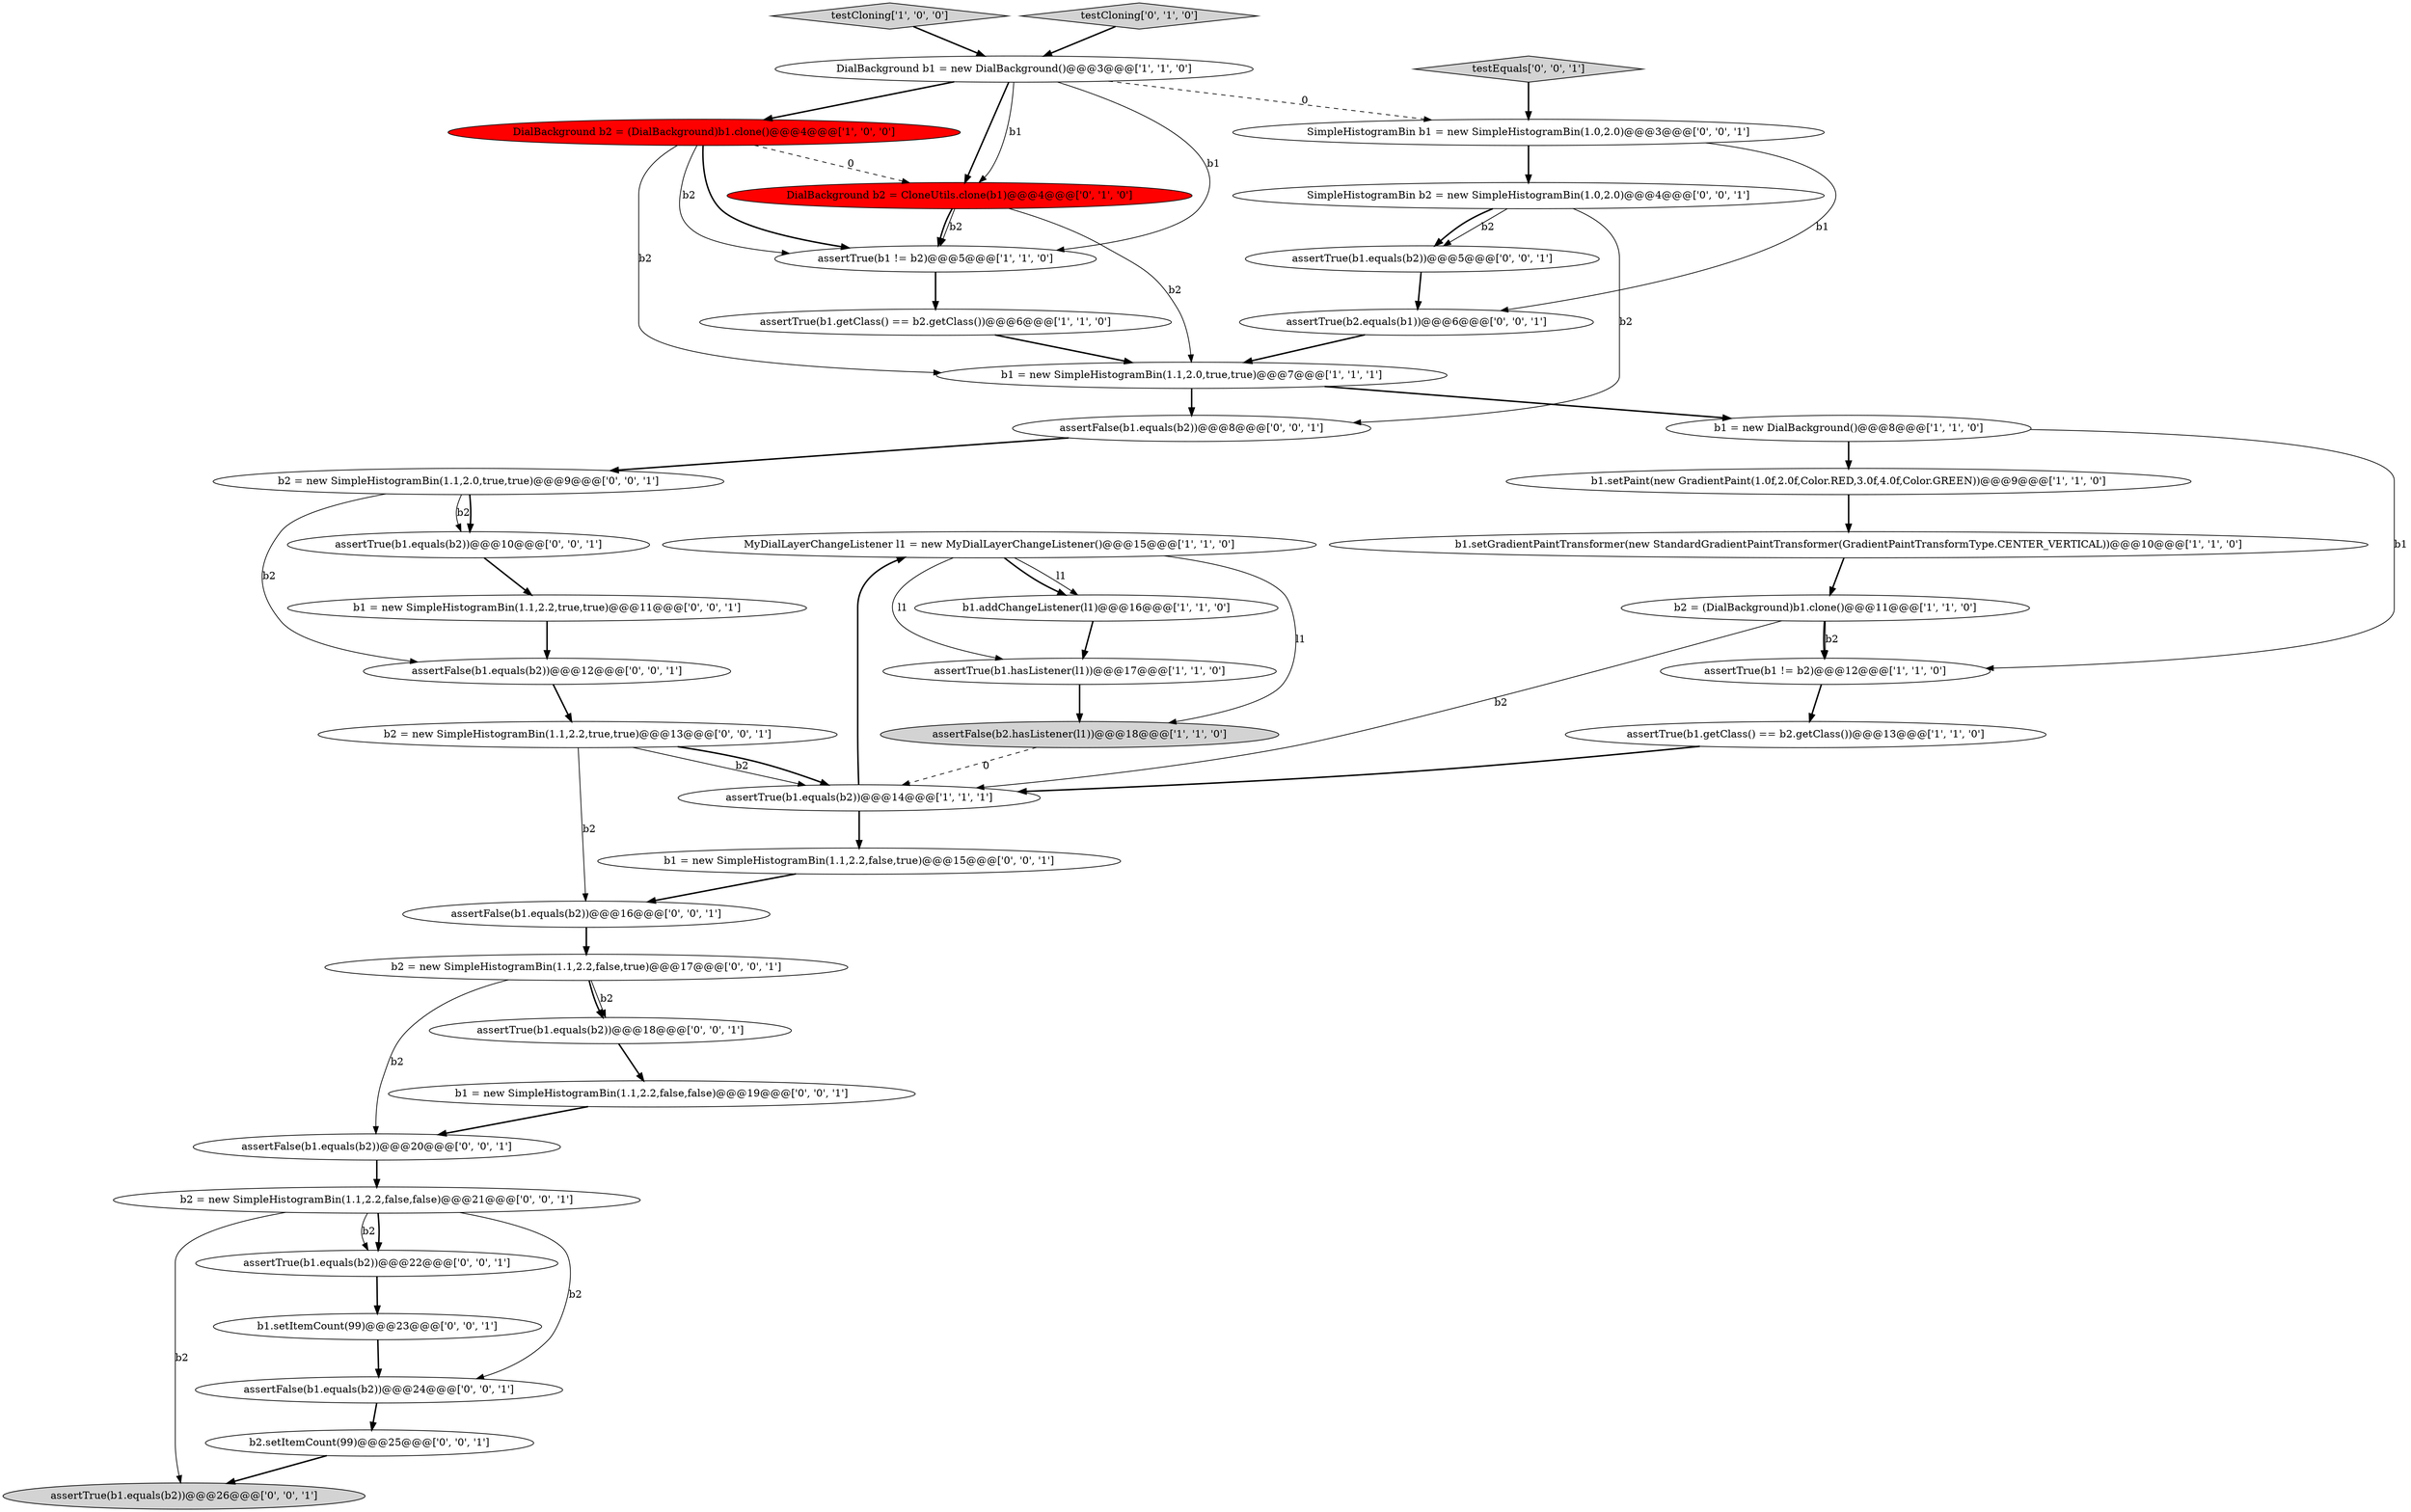 digraph {
9 [style = filled, label = "MyDialLayerChangeListener l1 = new MyDialLayerChangeListener()@@@15@@@['1', '1', '0']", fillcolor = white, shape = ellipse image = "AAA0AAABBB1BBB"];
30 [style = filled, label = "assertTrue(b1.equals(b2))@@@10@@@['0', '0', '1']", fillcolor = white, shape = ellipse image = "AAA0AAABBB3BBB"];
0 [style = filled, label = "b2 = (DialBackground)b1.clone()@@@11@@@['1', '1', '0']", fillcolor = white, shape = ellipse image = "AAA0AAABBB1BBB"];
11 [style = filled, label = "b1.addChangeListener(l1)@@@16@@@['1', '1', '0']", fillcolor = white, shape = ellipse image = "AAA0AAABBB1BBB"];
26 [style = filled, label = "assertTrue(b1.equals(b2))@@@26@@@['0', '0', '1']", fillcolor = lightgray, shape = ellipse image = "AAA0AAABBB3BBB"];
35 [style = filled, label = "b2 = new SimpleHistogramBin(1.1,2.0,true,true)@@@9@@@['0', '0', '1']", fillcolor = white, shape = ellipse image = "AAA0AAABBB3BBB"];
27 [style = filled, label = "assertTrue(b1.equals(b2))@@@22@@@['0', '0', '1']", fillcolor = white, shape = ellipse image = "AAA0AAABBB3BBB"];
40 [style = filled, label = "assertFalse(b1.equals(b2))@@@20@@@['0', '0', '1']", fillcolor = white, shape = ellipse image = "AAA0AAABBB3BBB"];
12 [style = filled, label = "b1 = new SimpleHistogramBin(1.1,2.0,true,true)@@@7@@@['1', '1', '1']", fillcolor = white, shape = ellipse image = "AAA0AAABBB1BBB"];
10 [style = filled, label = "assertTrue(b1.getClass() == b2.getClass())@@@13@@@['1', '1', '0']", fillcolor = white, shape = ellipse image = "AAA0AAABBB1BBB"];
32 [style = filled, label = "b2 = new SimpleHistogramBin(1.1,2.2,false,true)@@@17@@@['0', '0', '1']", fillcolor = white, shape = ellipse image = "AAA0AAABBB3BBB"];
34 [style = filled, label = "assertFalse(b1.equals(b2))@@@16@@@['0', '0', '1']", fillcolor = white, shape = ellipse image = "AAA0AAABBB3BBB"];
8 [style = filled, label = "assertTrue(b1 != b2)@@@12@@@['1', '1', '0']", fillcolor = white, shape = ellipse image = "AAA0AAABBB1BBB"];
38 [style = filled, label = "SimpleHistogramBin b1 = new SimpleHistogramBin(1.0,2.0)@@@3@@@['0', '0', '1']", fillcolor = white, shape = ellipse image = "AAA0AAABBB3BBB"];
36 [style = filled, label = "b1 = new SimpleHistogramBin(1.1,2.2,false,true)@@@15@@@['0', '0', '1']", fillcolor = white, shape = ellipse image = "AAA0AAABBB3BBB"];
37 [style = filled, label = "b1 = new SimpleHistogramBin(1.1,2.2,false,false)@@@19@@@['0', '0', '1']", fillcolor = white, shape = ellipse image = "AAA0AAABBB3BBB"];
1 [style = filled, label = "DialBackground b1 = new DialBackground()@@@3@@@['1', '1', '0']", fillcolor = white, shape = ellipse image = "AAA0AAABBB1BBB"];
16 [style = filled, label = "b1.setGradientPaintTransformer(new StandardGradientPaintTransformer(GradientPaintTransformType.CENTER_VERTICAL))@@@10@@@['1', '1', '0']", fillcolor = white, shape = ellipse image = "AAA0AAABBB1BBB"];
19 [style = filled, label = "b2 = new SimpleHistogramBin(1.1,2.2,true,true)@@@13@@@['0', '0', '1']", fillcolor = white, shape = ellipse image = "AAA0AAABBB3BBB"];
22 [style = filled, label = "assertTrue(b1.equals(b2))@@@5@@@['0', '0', '1']", fillcolor = white, shape = ellipse image = "AAA0AAABBB3BBB"];
23 [style = filled, label = "assertTrue(b1.equals(b2))@@@18@@@['0', '0', '1']", fillcolor = white, shape = ellipse image = "AAA0AAABBB3BBB"];
33 [style = filled, label = "SimpleHistogramBin b2 = new SimpleHistogramBin(1.0,2.0)@@@4@@@['0', '0', '1']", fillcolor = white, shape = ellipse image = "AAA0AAABBB3BBB"];
4 [style = filled, label = "assertFalse(b2.hasListener(l1))@@@18@@@['1', '1', '0']", fillcolor = lightgray, shape = ellipse image = "AAA0AAABBB1BBB"];
15 [style = filled, label = "b1 = new DialBackground()@@@8@@@['1', '1', '0']", fillcolor = white, shape = ellipse image = "AAA0AAABBB1BBB"];
24 [style = filled, label = "assertFalse(b1.equals(b2))@@@8@@@['0', '0', '1']", fillcolor = white, shape = ellipse image = "AAA0AAABBB3BBB"];
3 [style = filled, label = "b1.setPaint(new GradientPaint(1.0f,2.0f,Color.RED,3.0f,4.0f,Color.GREEN))@@@9@@@['1', '1', '0']", fillcolor = white, shape = ellipse image = "AAA0AAABBB1BBB"];
7 [style = filled, label = "assertTrue(b1 != b2)@@@5@@@['1', '1', '0']", fillcolor = white, shape = ellipse image = "AAA0AAABBB1BBB"];
14 [style = filled, label = "assertTrue(b1.hasListener(l1))@@@17@@@['1', '1', '0']", fillcolor = white, shape = ellipse image = "AAA0AAABBB1BBB"];
25 [style = filled, label = "testEquals['0', '0', '1']", fillcolor = lightgray, shape = diamond image = "AAA0AAABBB3BBB"];
21 [style = filled, label = "b2 = new SimpleHistogramBin(1.1,2.2,false,false)@@@21@@@['0', '0', '1']", fillcolor = white, shape = ellipse image = "AAA0AAABBB3BBB"];
41 [style = filled, label = "assertFalse(b1.equals(b2))@@@24@@@['0', '0', '1']", fillcolor = white, shape = ellipse image = "AAA0AAABBB3BBB"];
5 [style = filled, label = "testCloning['1', '0', '0']", fillcolor = lightgray, shape = diamond image = "AAA0AAABBB1BBB"];
28 [style = filled, label = "b2.setItemCount(99)@@@25@@@['0', '0', '1']", fillcolor = white, shape = ellipse image = "AAA0AAABBB3BBB"];
17 [style = filled, label = "DialBackground b2 = CloneUtils.clone(b1)@@@4@@@['0', '1', '0']", fillcolor = red, shape = ellipse image = "AAA1AAABBB2BBB"];
31 [style = filled, label = "b1 = new SimpleHistogramBin(1.1,2.2,true,true)@@@11@@@['0', '0', '1']", fillcolor = white, shape = ellipse image = "AAA0AAABBB3BBB"];
39 [style = filled, label = "assertFalse(b1.equals(b2))@@@12@@@['0', '0', '1']", fillcolor = white, shape = ellipse image = "AAA0AAABBB3BBB"];
18 [style = filled, label = "testCloning['0', '1', '0']", fillcolor = lightgray, shape = diamond image = "AAA0AAABBB2BBB"];
29 [style = filled, label = "b1.setItemCount(99)@@@23@@@['0', '0', '1']", fillcolor = white, shape = ellipse image = "AAA0AAABBB3BBB"];
20 [style = filled, label = "assertTrue(b2.equals(b1))@@@6@@@['0', '0', '1']", fillcolor = white, shape = ellipse image = "AAA0AAABBB3BBB"];
6 [style = filled, label = "DialBackground b2 = (DialBackground)b1.clone()@@@4@@@['1', '0', '0']", fillcolor = red, shape = ellipse image = "AAA1AAABBB1BBB"];
2 [style = filled, label = "assertTrue(b1.getClass() == b2.getClass())@@@6@@@['1', '1', '0']", fillcolor = white, shape = ellipse image = "AAA0AAABBB1BBB"];
13 [style = filled, label = "assertTrue(b1.equals(b2))@@@14@@@['1', '1', '1']", fillcolor = white, shape = ellipse image = "AAA0AAABBB1BBB"];
32->23 [style = solid, label="b2"];
8->10 [style = bold, label=""];
35->39 [style = solid, label="b2"];
39->19 [style = bold, label=""];
16->0 [style = bold, label=""];
32->23 [style = bold, label=""];
9->11 [style = bold, label=""];
19->34 [style = solid, label="b2"];
11->14 [style = bold, label=""];
21->27 [style = bold, label=""];
24->35 [style = bold, label=""];
1->17 [style = solid, label="b1"];
38->20 [style = solid, label="b1"];
6->7 [style = solid, label="b2"];
29->41 [style = bold, label=""];
15->8 [style = solid, label="b1"];
35->30 [style = solid, label="b2"];
12->15 [style = bold, label=""];
1->7 [style = solid, label="b1"];
28->26 [style = bold, label=""];
6->17 [style = dashed, label="0"];
17->7 [style = solid, label="b2"];
9->4 [style = solid, label="l1"];
12->24 [style = bold, label=""];
3->16 [style = bold, label=""];
15->3 [style = bold, label=""];
21->41 [style = solid, label="b2"];
2->12 [style = bold, label=""];
19->13 [style = solid, label="b2"];
1->17 [style = bold, label=""];
41->28 [style = bold, label=""];
17->7 [style = bold, label=""];
5->1 [style = bold, label=""];
37->40 [style = bold, label=""];
1->6 [style = bold, label=""];
23->37 [style = bold, label=""];
19->13 [style = bold, label=""];
9->11 [style = solid, label="l1"];
10->13 [style = bold, label=""];
18->1 [style = bold, label=""];
22->20 [style = bold, label=""];
32->40 [style = solid, label="b2"];
30->31 [style = bold, label=""];
7->2 [style = bold, label=""];
0->13 [style = solid, label="b2"];
21->27 [style = solid, label="b2"];
13->36 [style = bold, label=""];
33->24 [style = solid, label="b2"];
20->12 [style = bold, label=""];
0->8 [style = bold, label=""];
6->12 [style = solid, label="b2"];
0->8 [style = solid, label="b2"];
9->14 [style = solid, label="l1"];
21->26 [style = solid, label="b2"];
1->38 [style = dashed, label="0"];
34->32 [style = bold, label=""];
17->12 [style = solid, label="b2"];
13->9 [style = bold, label=""];
31->39 [style = bold, label=""];
33->22 [style = solid, label="b2"];
27->29 [style = bold, label=""];
6->7 [style = bold, label=""];
38->33 [style = bold, label=""];
4->13 [style = dashed, label="0"];
35->30 [style = bold, label=""];
36->34 [style = bold, label=""];
33->22 [style = bold, label=""];
40->21 [style = bold, label=""];
14->4 [style = bold, label=""];
25->38 [style = bold, label=""];
}
